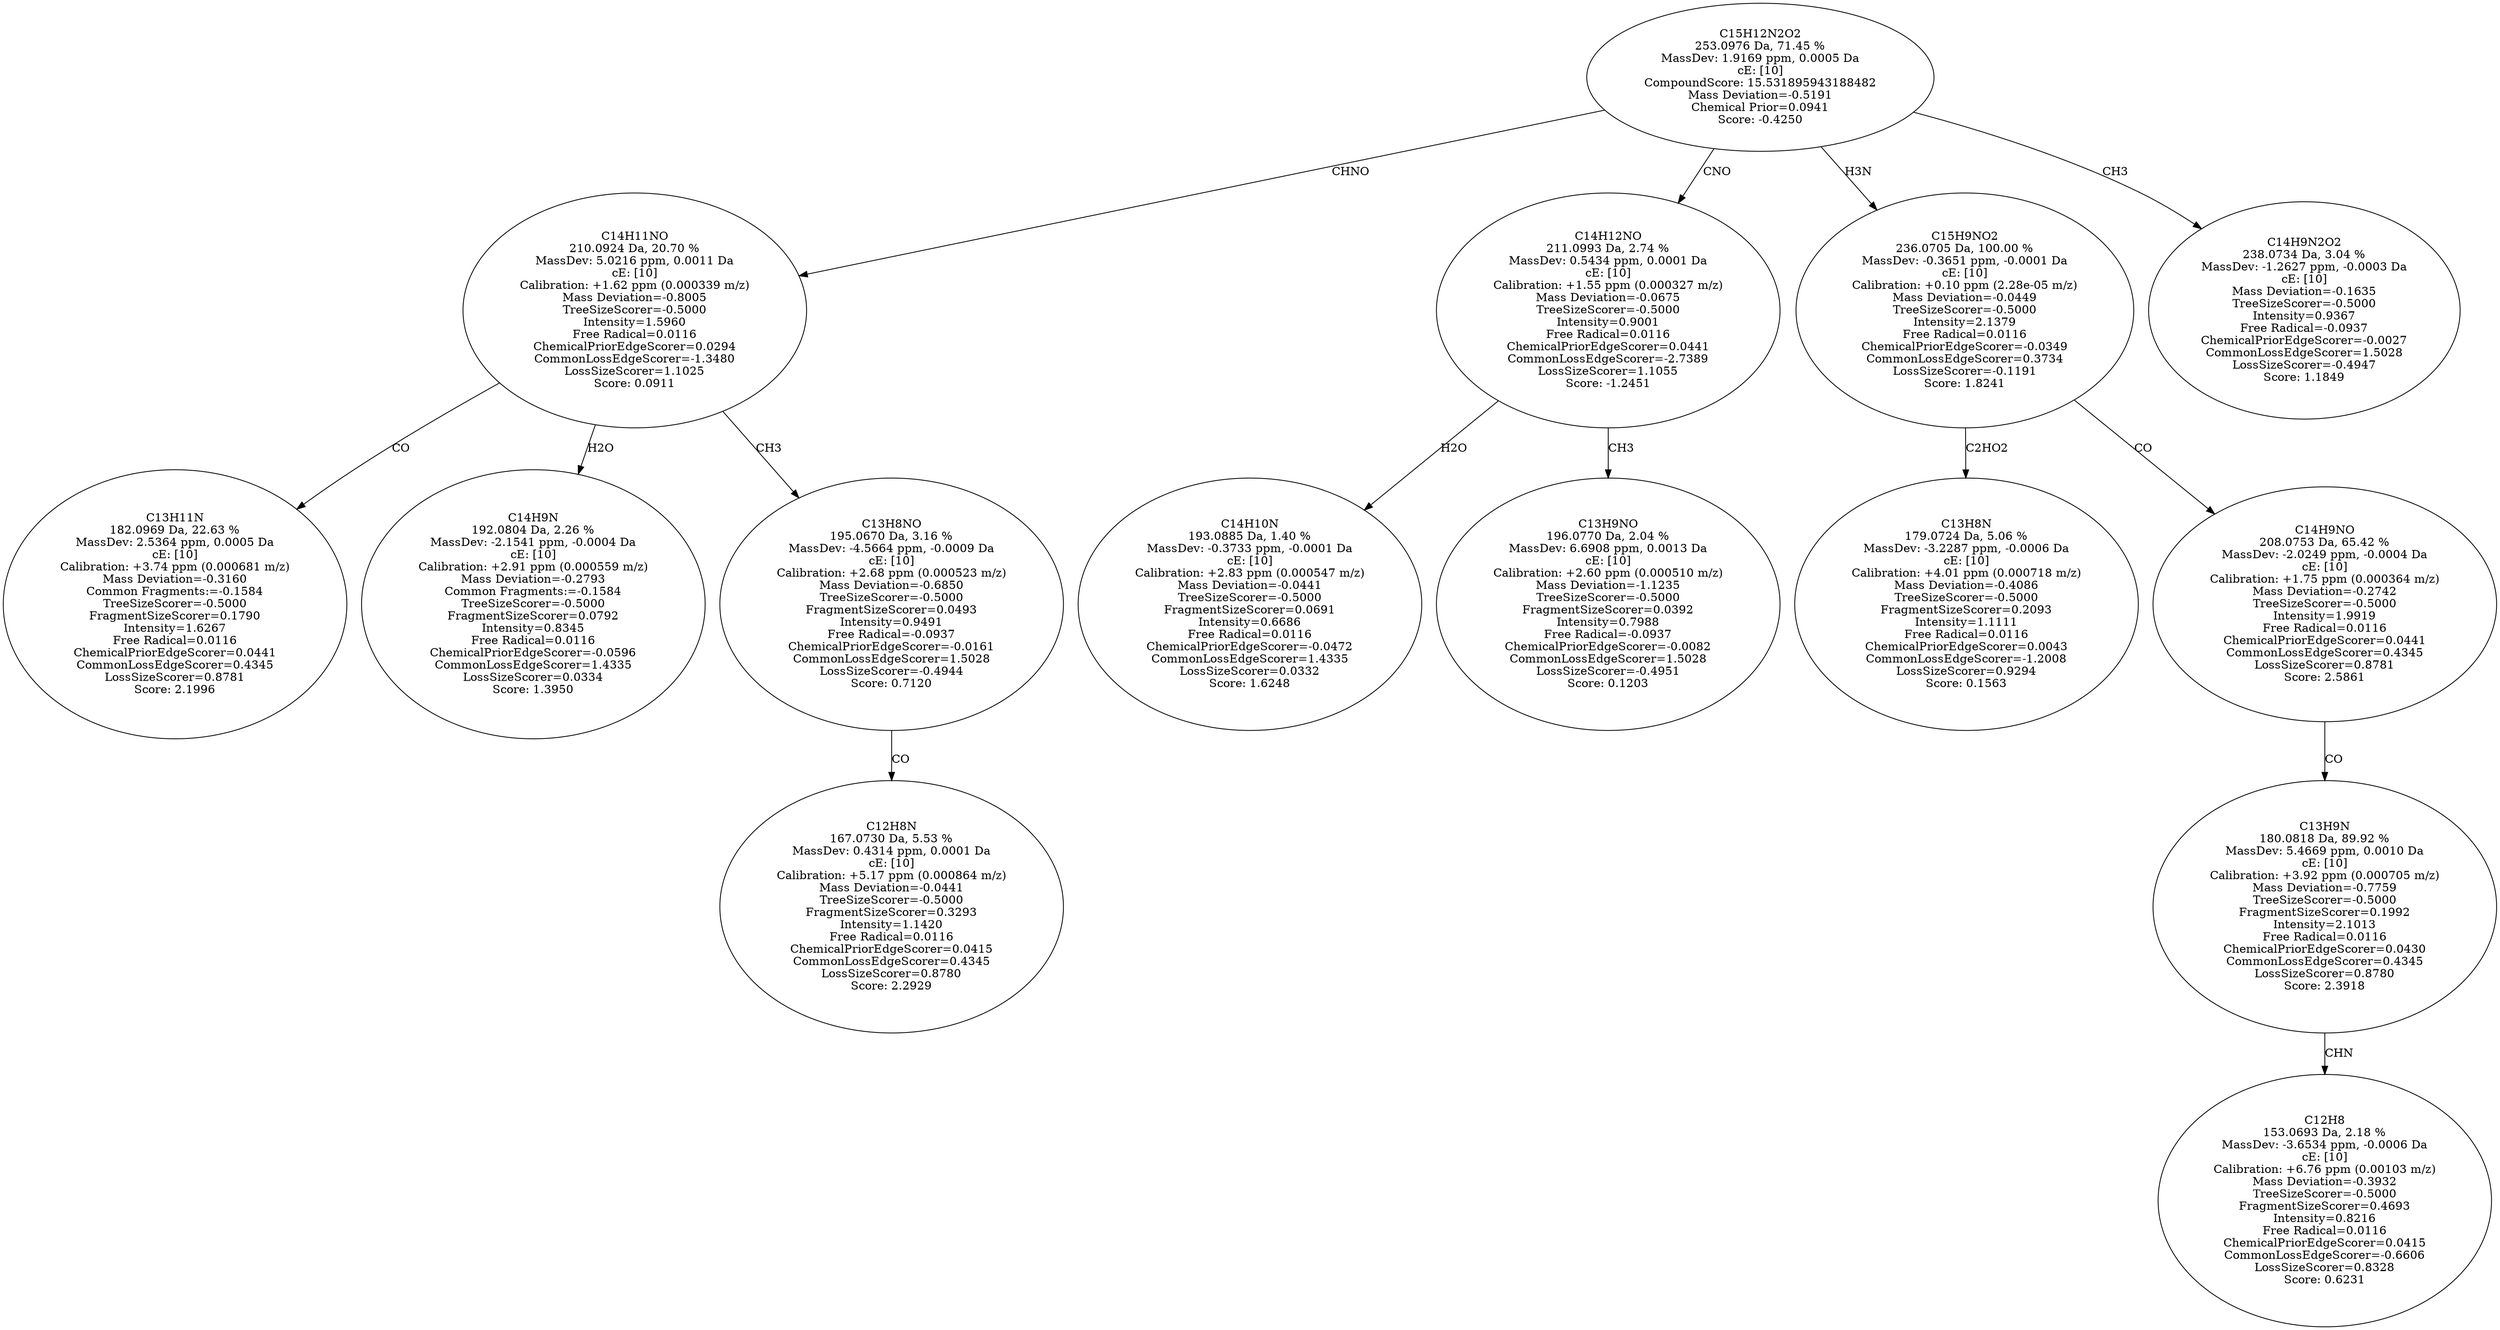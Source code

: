 strict digraph {
v1 [label="C13H11N\n182.0969 Da, 22.63 %\nMassDev: 2.5364 ppm, 0.0005 Da\ncE: [10]\nCalibration: +3.74 ppm (0.000681 m/z)\nMass Deviation=-0.3160\nCommon Fragments:=-0.1584\nTreeSizeScorer=-0.5000\nFragmentSizeScorer=0.1790\nIntensity=1.6267\nFree Radical=0.0116\nChemicalPriorEdgeScorer=0.0441\nCommonLossEdgeScorer=0.4345\nLossSizeScorer=0.8781\nScore: 2.1996"];
v2 [label="C14H9N\n192.0804 Da, 2.26 %\nMassDev: -2.1541 ppm, -0.0004 Da\ncE: [10]\nCalibration: +2.91 ppm (0.000559 m/z)\nMass Deviation=-0.2793\nCommon Fragments:=-0.1584\nTreeSizeScorer=-0.5000\nFragmentSizeScorer=0.0792\nIntensity=0.8345\nFree Radical=0.0116\nChemicalPriorEdgeScorer=-0.0596\nCommonLossEdgeScorer=1.4335\nLossSizeScorer=0.0334\nScore: 1.3950"];
v3 [label="C12H8N\n167.0730 Da, 5.53 %\nMassDev: 0.4314 ppm, 0.0001 Da\ncE: [10]\nCalibration: +5.17 ppm (0.000864 m/z)\nMass Deviation=-0.0441\nTreeSizeScorer=-0.5000\nFragmentSizeScorer=0.3293\nIntensity=1.1420\nFree Radical=0.0116\nChemicalPriorEdgeScorer=0.0415\nCommonLossEdgeScorer=0.4345\nLossSizeScorer=0.8780\nScore: 2.2929"];
v4 [label="C13H8NO\n195.0670 Da, 3.16 %\nMassDev: -4.5664 ppm, -0.0009 Da\ncE: [10]\nCalibration: +2.68 ppm (0.000523 m/z)\nMass Deviation=-0.6850\nTreeSizeScorer=-0.5000\nFragmentSizeScorer=0.0493\nIntensity=0.9491\nFree Radical=-0.0937\nChemicalPriorEdgeScorer=-0.0161\nCommonLossEdgeScorer=1.5028\nLossSizeScorer=-0.4944\nScore: 0.7120"];
v5 [label="C14H11NO\n210.0924 Da, 20.70 %\nMassDev: 5.0216 ppm, 0.0011 Da\ncE: [10]\nCalibration: +1.62 ppm (0.000339 m/z)\nMass Deviation=-0.8005\nTreeSizeScorer=-0.5000\nIntensity=1.5960\nFree Radical=0.0116\nChemicalPriorEdgeScorer=0.0294\nCommonLossEdgeScorer=-1.3480\nLossSizeScorer=1.1025\nScore: 0.0911"];
v6 [label="C14H10N\n193.0885 Da, 1.40 %\nMassDev: -0.3733 ppm, -0.0001 Da\ncE: [10]\nCalibration: +2.83 ppm (0.000547 m/z)\nMass Deviation=-0.0441\nTreeSizeScorer=-0.5000\nFragmentSizeScorer=0.0691\nIntensity=0.6686\nFree Radical=0.0116\nChemicalPriorEdgeScorer=-0.0472\nCommonLossEdgeScorer=1.4335\nLossSizeScorer=0.0332\nScore: 1.6248"];
v7 [label="C13H9NO\n196.0770 Da, 2.04 %\nMassDev: 6.6908 ppm, 0.0013 Da\ncE: [10]\nCalibration: +2.60 ppm (0.000510 m/z)\nMass Deviation=-1.1235\nTreeSizeScorer=-0.5000\nFragmentSizeScorer=0.0392\nIntensity=0.7988\nFree Radical=-0.0937\nChemicalPriorEdgeScorer=-0.0082\nCommonLossEdgeScorer=1.5028\nLossSizeScorer=-0.4951\nScore: 0.1203"];
v8 [label="C14H12NO\n211.0993 Da, 2.74 %\nMassDev: 0.5434 ppm, 0.0001 Da\ncE: [10]\nCalibration: +1.55 ppm (0.000327 m/z)\nMass Deviation=-0.0675\nTreeSizeScorer=-0.5000\nIntensity=0.9001\nFree Radical=0.0116\nChemicalPriorEdgeScorer=0.0441\nCommonLossEdgeScorer=-2.7389\nLossSizeScorer=1.1055\nScore: -1.2451"];
v9 [label="C13H8N\n179.0724 Da, 5.06 %\nMassDev: -3.2287 ppm, -0.0006 Da\ncE: [10]\nCalibration: +4.01 ppm (0.000718 m/z)\nMass Deviation=-0.4086\nTreeSizeScorer=-0.5000\nFragmentSizeScorer=0.2093\nIntensity=1.1111\nFree Radical=0.0116\nChemicalPriorEdgeScorer=0.0043\nCommonLossEdgeScorer=-1.2008\nLossSizeScorer=0.9294\nScore: 0.1563"];
v10 [label="C12H8\n153.0693 Da, 2.18 %\nMassDev: -3.6534 ppm, -0.0006 Da\ncE: [10]\nCalibration: +6.76 ppm (0.00103 m/z)\nMass Deviation=-0.3932\nTreeSizeScorer=-0.5000\nFragmentSizeScorer=0.4693\nIntensity=0.8216\nFree Radical=0.0116\nChemicalPriorEdgeScorer=0.0415\nCommonLossEdgeScorer=-0.6606\nLossSizeScorer=0.8328\nScore: 0.6231"];
v11 [label="C13H9N\n180.0818 Da, 89.92 %\nMassDev: 5.4669 ppm, 0.0010 Da\ncE: [10]\nCalibration: +3.92 ppm (0.000705 m/z)\nMass Deviation=-0.7759\nTreeSizeScorer=-0.5000\nFragmentSizeScorer=0.1992\nIntensity=2.1013\nFree Radical=0.0116\nChemicalPriorEdgeScorer=0.0430\nCommonLossEdgeScorer=0.4345\nLossSizeScorer=0.8780\nScore: 2.3918"];
v12 [label="C14H9NO\n208.0753 Da, 65.42 %\nMassDev: -2.0249 ppm, -0.0004 Da\ncE: [10]\nCalibration: +1.75 ppm (0.000364 m/z)\nMass Deviation=-0.2742\nTreeSizeScorer=-0.5000\nIntensity=1.9919\nFree Radical=0.0116\nChemicalPriorEdgeScorer=0.0441\nCommonLossEdgeScorer=0.4345\nLossSizeScorer=0.8781\nScore: 2.5861"];
v13 [label="C15H9NO2\n236.0705 Da, 100.00 %\nMassDev: -0.3651 ppm, -0.0001 Da\ncE: [10]\nCalibration: +0.10 ppm (2.28e-05 m/z)\nMass Deviation=-0.0449\nTreeSizeScorer=-0.5000\nIntensity=2.1379\nFree Radical=0.0116\nChemicalPriorEdgeScorer=-0.0349\nCommonLossEdgeScorer=0.3734\nLossSizeScorer=-0.1191\nScore: 1.8241"];
v14 [label="C14H9N2O2\n238.0734 Da, 3.04 %\nMassDev: -1.2627 ppm, -0.0003 Da\ncE: [10]\nMass Deviation=-0.1635\nTreeSizeScorer=-0.5000\nIntensity=0.9367\nFree Radical=-0.0937\nChemicalPriorEdgeScorer=-0.0027\nCommonLossEdgeScorer=1.5028\nLossSizeScorer=-0.4947\nScore: 1.1849"];
v15 [label="C15H12N2O2\n253.0976 Da, 71.45 %\nMassDev: 1.9169 ppm, 0.0005 Da\ncE: [10]\nCompoundScore: 15.531895943188482\nMass Deviation=-0.5191\nChemical Prior=0.0941\nScore: -0.4250"];
v5 -> v1 [label="CO"];
v5 -> v2 [label="H2O"];
v4 -> v3 [label="CO"];
v5 -> v4 [label="CH3"];
v15 -> v5 [label="CHNO"];
v8 -> v6 [label="H2O"];
v8 -> v7 [label="CH3"];
v15 -> v8 [label="CNO"];
v13 -> v9 [label="C2HO2"];
v11 -> v10 [label="CHN"];
v12 -> v11 [label="CO"];
v13 -> v12 [label="CO"];
v15 -> v13 [label="H3N"];
v15 -> v14 [label="CH3"];
}